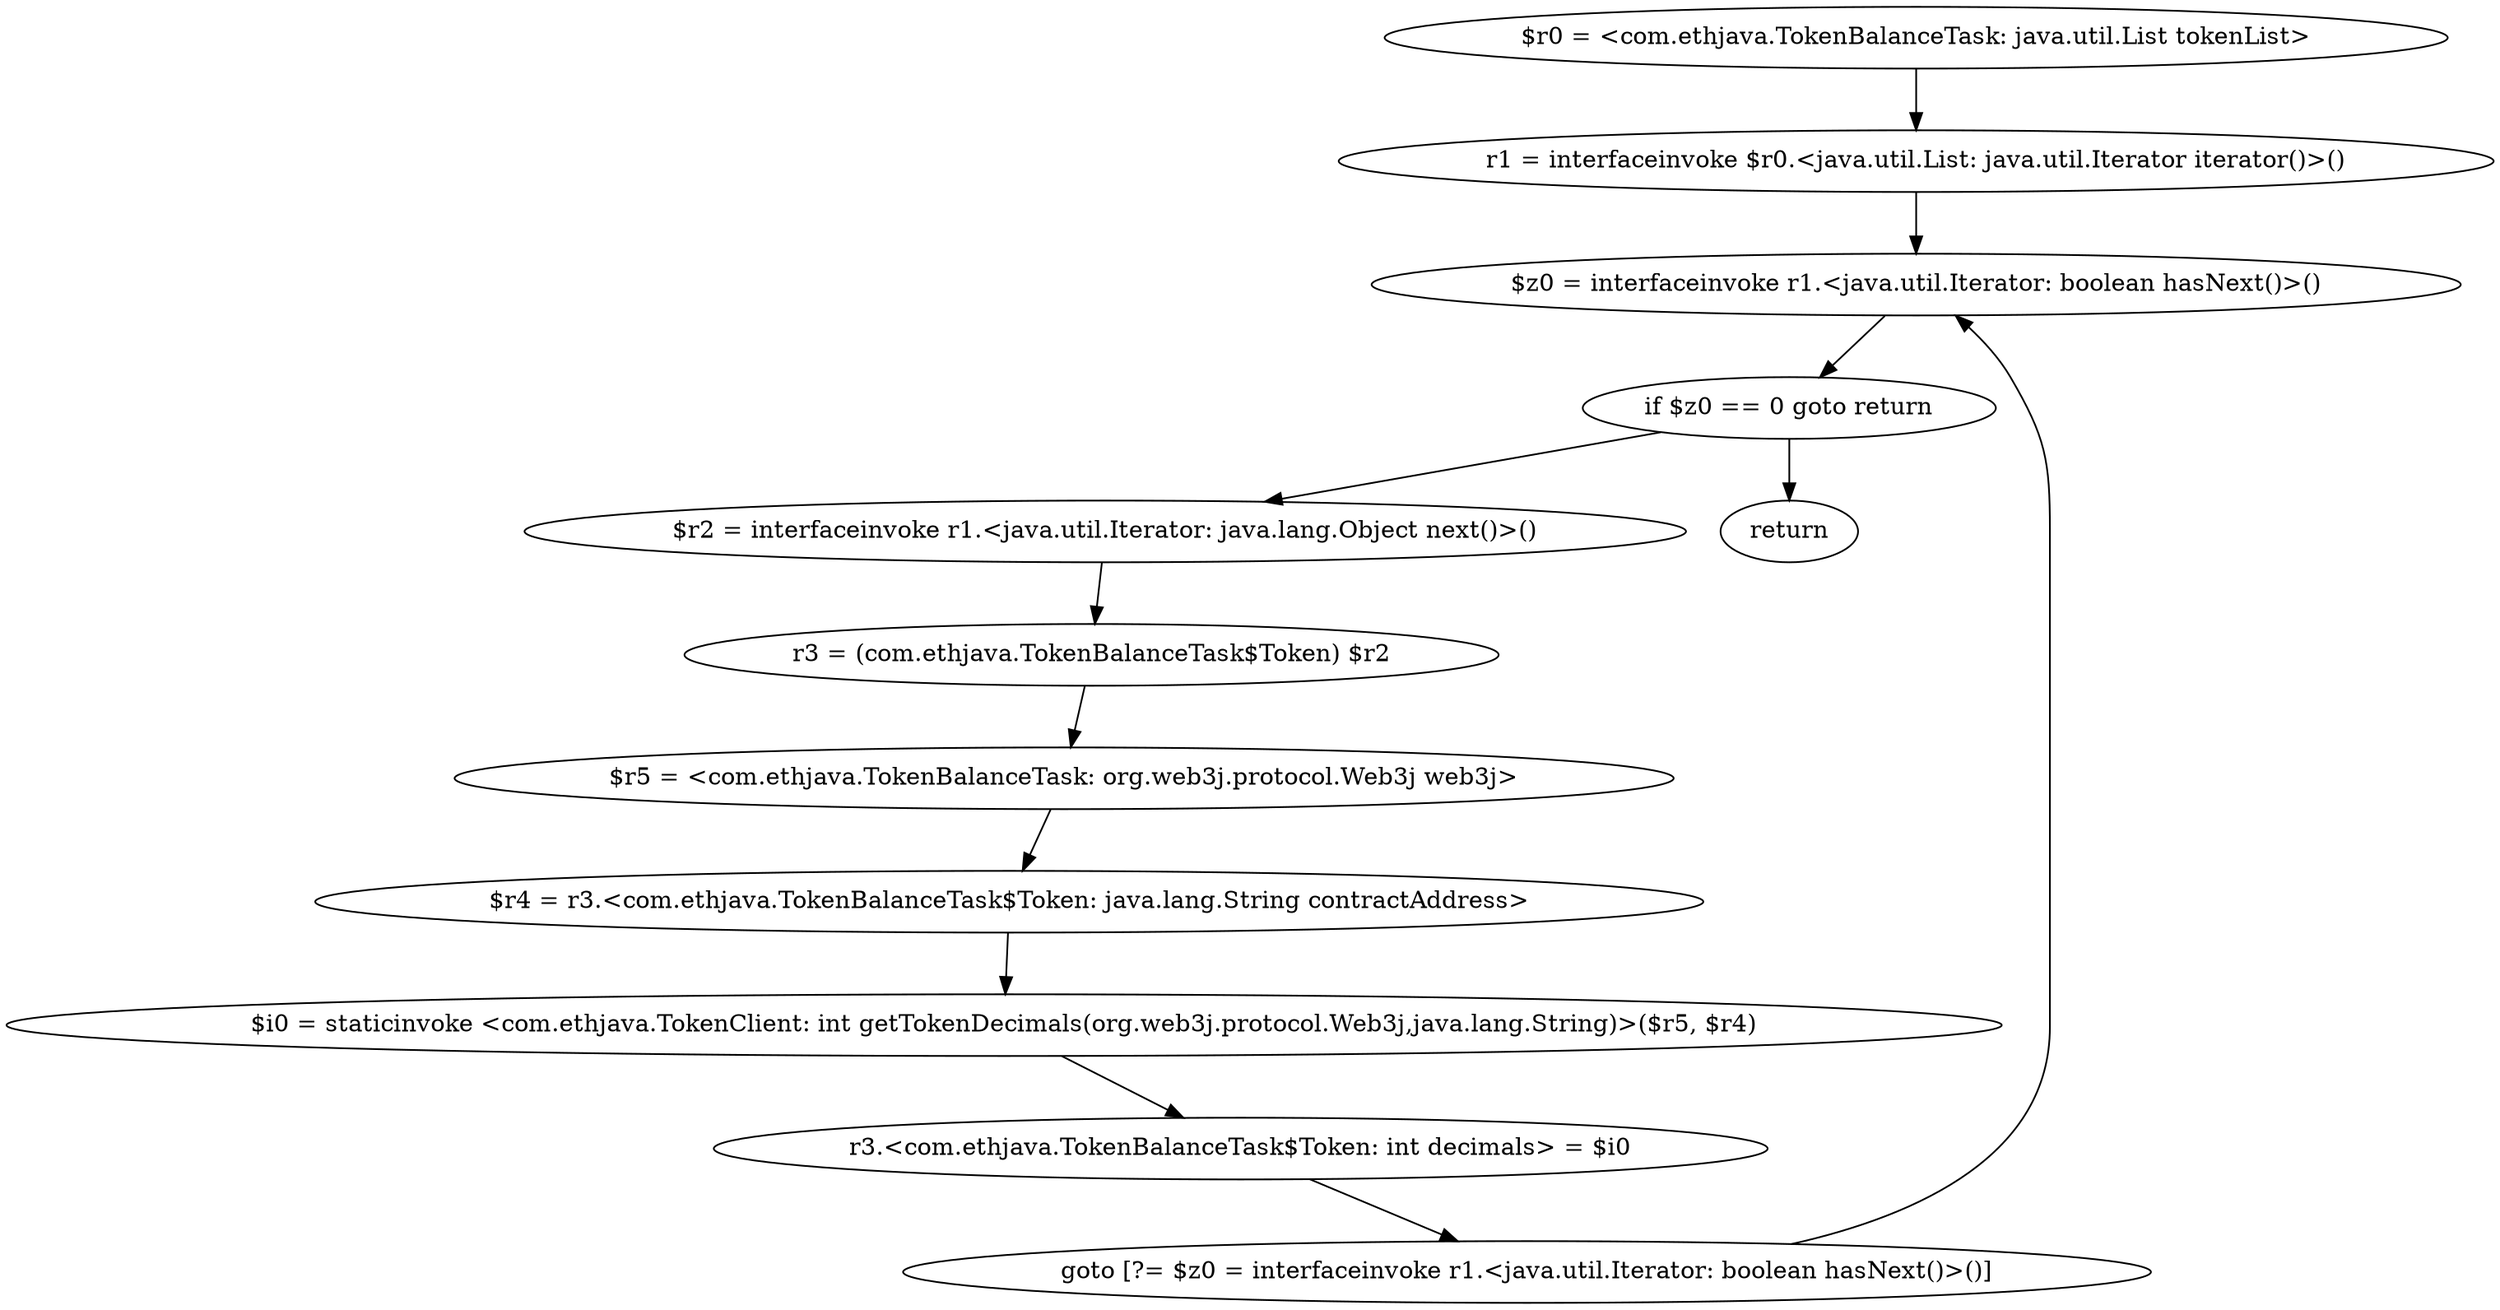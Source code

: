 digraph "unitGraph" {
    "$r0 = <com.ethjava.TokenBalanceTask: java.util.List tokenList>"
    "r1 = interfaceinvoke $r0.<java.util.List: java.util.Iterator iterator()>()"
    "$z0 = interfaceinvoke r1.<java.util.Iterator: boolean hasNext()>()"
    "if $z0 == 0 goto return"
    "$r2 = interfaceinvoke r1.<java.util.Iterator: java.lang.Object next()>()"
    "r3 = (com.ethjava.TokenBalanceTask$Token) $r2"
    "$r5 = <com.ethjava.TokenBalanceTask: org.web3j.protocol.Web3j web3j>"
    "$r4 = r3.<com.ethjava.TokenBalanceTask$Token: java.lang.String contractAddress>"
    "$i0 = staticinvoke <com.ethjava.TokenClient: int getTokenDecimals(org.web3j.protocol.Web3j,java.lang.String)>($r5, $r4)"
    "r3.<com.ethjava.TokenBalanceTask$Token: int decimals> = $i0"
    "goto [?= $z0 = interfaceinvoke r1.<java.util.Iterator: boolean hasNext()>()]"
    "return"
    "$r0 = <com.ethjava.TokenBalanceTask: java.util.List tokenList>"->"r1 = interfaceinvoke $r0.<java.util.List: java.util.Iterator iterator()>()";
    "r1 = interfaceinvoke $r0.<java.util.List: java.util.Iterator iterator()>()"->"$z0 = interfaceinvoke r1.<java.util.Iterator: boolean hasNext()>()";
    "$z0 = interfaceinvoke r1.<java.util.Iterator: boolean hasNext()>()"->"if $z0 == 0 goto return";
    "if $z0 == 0 goto return"->"$r2 = interfaceinvoke r1.<java.util.Iterator: java.lang.Object next()>()";
    "if $z0 == 0 goto return"->"return";
    "$r2 = interfaceinvoke r1.<java.util.Iterator: java.lang.Object next()>()"->"r3 = (com.ethjava.TokenBalanceTask$Token) $r2";
    "r3 = (com.ethjava.TokenBalanceTask$Token) $r2"->"$r5 = <com.ethjava.TokenBalanceTask: org.web3j.protocol.Web3j web3j>";
    "$r5 = <com.ethjava.TokenBalanceTask: org.web3j.protocol.Web3j web3j>"->"$r4 = r3.<com.ethjava.TokenBalanceTask$Token: java.lang.String contractAddress>";
    "$r4 = r3.<com.ethjava.TokenBalanceTask$Token: java.lang.String contractAddress>"->"$i0 = staticinvoke <com.ethjava.TokenClient: int getTokenDecimals(org.web3j.protocol.Web3j,java.lang.String)>($r5, $r4)";
    "$i0 = staticinvoke <com.ethjava.TokenClient: int getTokenDecimals(org.web3j.protocol.Web3j,java.lang.String)>($r5, $r4)"->"r3.<com.ethjava.TokenBalanceTask$Token: int decimals> = $i0";
    "r3.<com.ethjava.TokenBalanceTask$Token: int decimals> = $i0"->"goto [?= $z0 = interfaceinvoke r1.<java.util.Iterator: boolean hasNext()>()]";
    "goto [?= $z0 = interfaceinvoke r1.<java.util.Iterator: boolean hasNext()>()]"->"$z0 = interfaceinvoke r1.<java.util.Iterator: boolean hasNext()>()";
}
